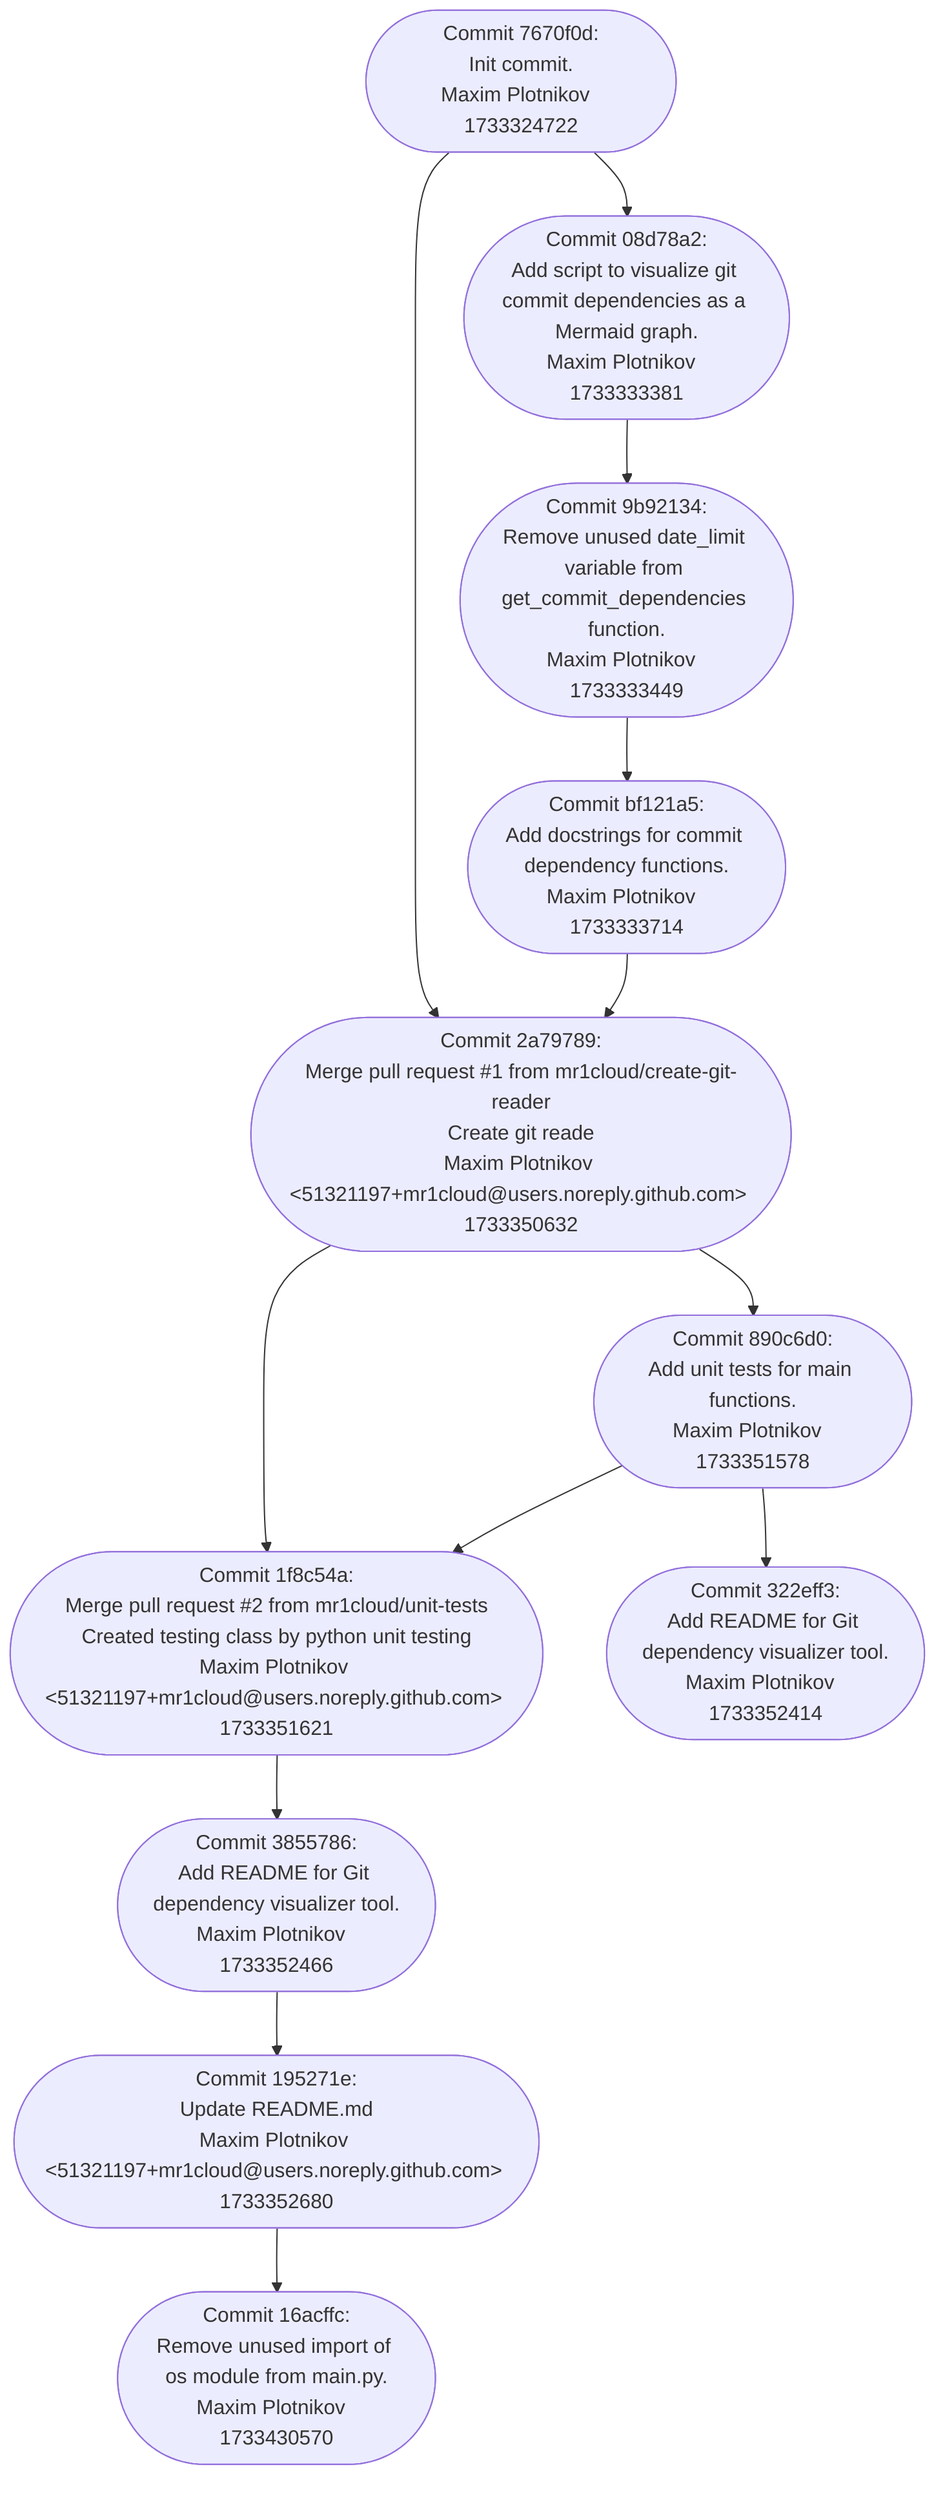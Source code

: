 graph TD
    08d78a2(["`
    Commit 08d78a2:
    Add script to visualize git commit dependencies as a Mermaid graph.
    Maxim Plotnikov <develop.kisa@gmail.com> 1733333381
    `"])
    7670f0d --> 08d78a2
    16acffc(["`
    Commit 16acffc:
    Remove unused import of os module from main.py.
    Maxim Plotnikov <develop.kisa@gmail.com> 1733430570
    `"])
    195271e --> 16acffc
    195271e(["`
    Commit 195271e:
    Update README.md
    Maxim Plotnikov <51321197+mr1cloud@users.noreply.github.com> 1733352680
    `"])
    3855786 --> 195271e
    1f8c54a(["`
    Commit 1f8c54a:
    Merge pull request #2 from mr1cloud/unit-tests

Created testing class by python unit testing
    Maxim Plotnikov <51321197+mr1cloud@users.noreply.github.com> 1733351621
    `"])
    2a79789 --> 1f8c54a
    890c6d0 --> 1f8c54a
    2a79789(["`
    Commit 2a79789:
    Merge pull request #1 from mr1cloud/create-git-reader

Create git reade
    Maxim Plotnikov <51321197+mr1cloud@users.noreply.github.com> 1733350632
    `"])
    7670f0d --> 2a79789
    bf121a5 --> 2a79789
    322eff3(["`
    Commit 322eff3:
    Add README for Git dependency visualizer tool.
    Maxim Plotnikov <develop.kisa@gmail.com> 1733352414
    `"])
    890c6d0 --> 322eff3
    3855786(["`
    Commit 3855786:
    Add README for Git dependency visualizer tool.
    Maxim Plotnikov <develop.kisa@gmail.com> 1733352466
    `"])
    1f8c54a --> 3855786
    7670f0d(["`
    Commit 7670f0d:
    Init commit.
    Maxim Plotnikov <develop.kisa@gmail.com> 1733324722
    `"])
    890c6d0(["`
    Commit 890c6d0:
    Add unit tests for main functions.
    Maxim Plotnikov <develop.kisa@gmail.com> 1733351578
    `"])
    2a79789 --> 890c6d0
    9b92134(["`
    Commit 9b92134:
    Remove unused date_limit variable from get_commit_dependencies function.
    Maxim Plotnikov <develop.kisa@gmail.com> 1733333449
    `"])
    08d78a2 --> 9b92134
    bf121a5(["`
    Commit bf121a5:
    Add docstrings for commit dependency functions.
    Maxim Plotnikov <develop.kisa@gmail.com> 1733333714
    `"])
    9b92134 --> bf121a5